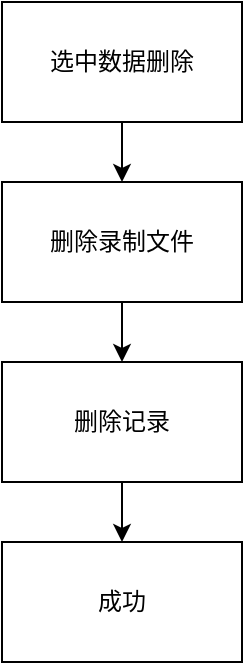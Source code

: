 <mxfile version="21.6.6" type="github">
  <diagram name="第 1 页" id="uZ6gSJIj7JTwHtsA3JIz">
    <mxGraphModel dx="2074" dy="1078" grid="1" gridSize="10" guides="1" tooltips="1" connect="1" arrows="1" fold="1" page="1" pageScale="1" pageWidth="827" pageHeight="1169" math="0" shadow="0">
      <root>
        <mxCell id="0" />
        <mxCell id="1" parent="0" />
        <mxCell id="hbOZ3dabQssv4yMkeKnM-3" value="" style="edgeStyle=orthogonalEdgeStyle;rounded=0;orthogonalLoop=1;jettySize=auto;html=1;" edge="1" parent="1" source="hbOZ3dabQssv4yMkeKnM-1" target="hbOZ3dabQssv4yMkeKnM-2">
          <mxGeometry relative="1" as="geometry" />
        </mxCell>
        <mxCell id="hbOZ3dabQssv4yMkeKnM-1" value="选中数据删除" style="rounded=0;whiteSpace=wrap;html=1;" vertex="1" parent="1">
          <mxGeometry x="350" y="80" width="120" height="60" as="geometry" />
        </mxCell>
        <mxCell id="hbOZ3dabQssv4yMkeKnM-5" value="" style="edgeStyle=orthogonalEdgeStyle;rounded=0;orthogonalLoop=1;jettySize=auto;html=1;" edge="1" parent="1" source="hbOZ3dabQssv4yMkeKnM-2" target="hbOZ3dabQssv4yMkeKnM-4">
          <mxGeometry relative="1" as="geometry" />
        </mxCell>
        <mxCell id="hbOZ3dabQssv4yMkeKnM-2" value="删除录制文件" style="whiteSpace=wrap;html=1;rounded=0;" vertex="1" parent="1">
          <mxGeometry x="350" y="170" width="120" height="60" as="geometry" />
        </mxCell>
        <mxCell id="hbOZ3dabQssv4yMkeKnM-7" value="" style="edgeStyle=orthogonalEdgeStyle;rounded=0;orthogonalLoop=1;jettySize=auto;html=1;" edge="1" parent="1" source="hbOZ3dabQssv4yMkeKnM-4" target="hbOZ3dabQssv4yMkeKnM-6">
          <mxGeometry relative="1" as="geometry" />
        </mxCell>
        <mxCell id="hbOZ3dabQssv4yMkeKnM-4" value="删除记录" style="whiteSpace=wrap;html=1;rounded=0;" vertex="1" parent="1">
          <mxGeometry x="350" y="260" width="120" height="60" as="geometry" />
        </mxCell>
        <mxCell id="hbOZ3dabQssv4yMkeKnM-6" value="成功" style="whiteSpace=wrap;html=1;rounded=0;" vertex="1" parent="1">
          <mxGeometry x="350" y="350" width="120" height="60" as="geometry" />
        </mxCell>
      </root>
    </mxGraphModel>
  </diagram>
</mxfile>
